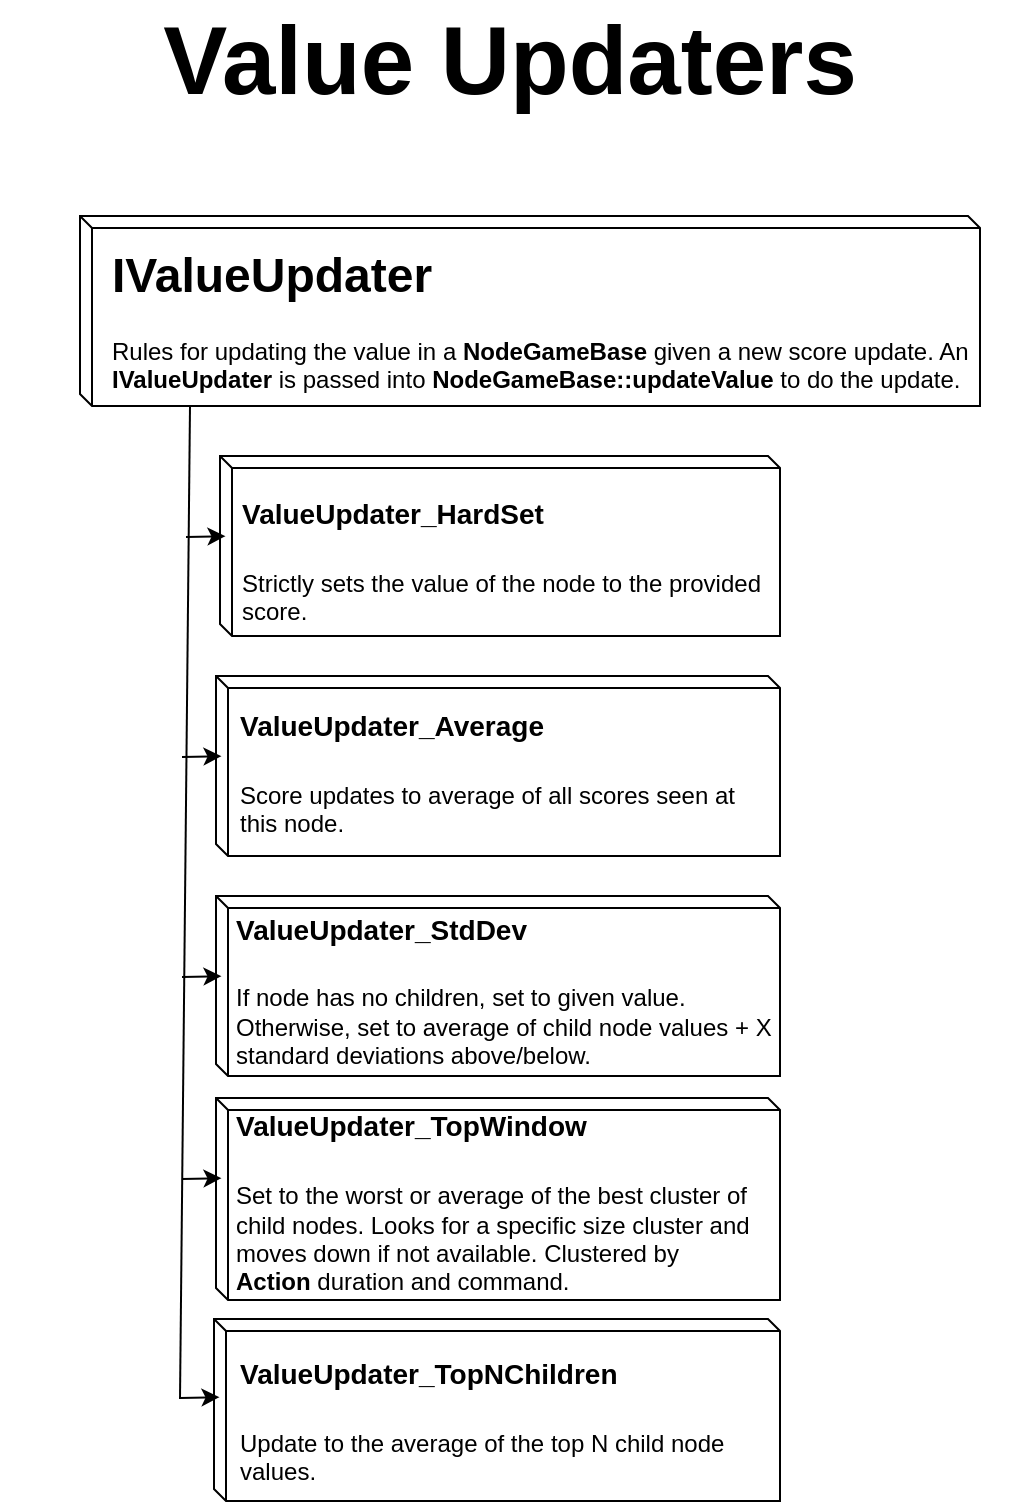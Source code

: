 <mxfile version="10.7.7" type="device"><diagram id="rCdFD5vd22h7UfwDFO7S" name="Page-1"><mxGraphModel dx="4010" dy="1624" grid="1" gridSize="10" guides="1" tooltips="1" connect="1" arrows="1" fold="1" page="1" pageScale="1" pageWidth="291" pageHeight="413" math="0" shadow="0"><root><mxCell id="0"/><mxCell id="1" parent="0"/><mxCell id="1UDZrGB3hY4PPBCnmtos-1" value="&lt;font style=&quot;font-size: 48px&quot;&gt;&lt;b&gt;Value Updaters&lt;/b&gt;&lt;/font&gt;" style="text;html=1;strokeColor=none;fillColor=none;align=center;verticalAlign=middle;whiteSpace=wrap;rounded=0;" vertex="1" parent="1"><mxGeometry x="-2586" y="1263.5" width="510" height="40" as="geometry"/></mxCell><mxCell id="1UDZrGB3hY4PPBCnmtos-2" value="" style="shape=cube;whiteSpace=wrap;html=1;boundedLbl=1;backgroundOutline=1;size=6;" vertex="1" parent="1"><mxGeometry x="-2546" y="1362" width="450" height="95" as="geometry"/></mxCell><mxCell id="1UDZrGB3hY4PPBCnmtos-3" value="&lt;h1&gt;IValueUpdater&lt;/h1&gt;&lt;p&gt;Rules for updating the value in a &lt;b&gt;NodeGameBase&lt;/b&gt;&amp;nbsp;given a new score update. An &lt;b&gt;IValueUpdater&lt;/b&gt;&amp;nbsp;is passed into &lt;b&gt;NodeGameBase::updateValue&lt;/b&gt;&amp;nbsp;to do the update.&lt;/p&gt;&lt;p&gt;&lt;b&gt;&lt;br&gt;&lt;/b&gt;&lt;/p&gt;" style="text;html=1;strokeColor=none;fillColor=none;spacing=5;spacingTop=-20;whiteSpace=wrap;overflow=hidden;rounded=0;" vertex="1" parent="1"><mxGeometry x="-2535" y="1372" width="449" height="85" as="geometry"/></mxCell><mxCell id="1UDZrGB3hY4PPBCnmtos-4" value="" style="shape=cube;whiteSpace=wrap;html=1;boundedLbl=1;backgroundOutline=1;size=6;" vertex="1" parent="1"><mxGeometry x="-2476" y="1482" width="280" height="90" as="geometry"/></mxCell><mxCell id="1UDZrGB3hY4PPBCnmtos-5" value="" style="endArrow=classic;html=1;entryX=0;entryY=0;entryDx=0;entryDy=39.5;entryPerimeter=0;" edge="1" parent="1"><mxGeometry width="50" height="50" relative="1" as="geometry"><mxPoint x="-2493" y="1522.5" as="sourcePoint"/><mxPoint x="-2473.235" y="1522.088" as="targetPoint"/></mxGeometry></mxCell><mxCell id="1UDZrGB3hY4PPBCnmtos-6" value="" style="shape=cube;whiteSpace=wrap;html=1;boundedLbl=1;backgroundOutline=1;size=6;" vertex="1" parent="1"><mxGeometry x="-2478" y="1592" width="282" height="90" as="geometry"/></mxCell><mxCell id="1UDZrGB3hY4PPBCnmtos-7" value="" style="endArrow=classic;html=1;entryX=0;entryY=0;entryDx=0;entryDy=39.5;entryPerimeter=0;" edge="1" parent="1"><mxGeometry width="50" height="50" relative="1" as="geometry"><mxPoint x="-2495.0" y="1632.5" as="sourcePoint"/><mxPoint x="-2475.235" y="1632.088" as="targetPoint"/></mxGeometry></mxCell><mxCell id="1UDZrGB3hY4PPBCnmtos-8" value="" style="shape=cube;whiteSpace=wrap;html=1;boundedLbl=1;backgroundOutline=1;size=6;" vertex="1" parent="1"><mxGeometry x="-2478" y="1702" width="282" height="90" as="geometry"/></mxCell><mxCell id="1UDZrGB3hY4PPBCnmtos-9" value="" style="endArrow=classic;html=1;entryX=0;entryY=0;entryDx=0;entryDy=39.5;entryPerimeter=0;" edge="1" parent="1"><mxGeometry width="50" height="50" relative="1" as="geometry"><mxPoint x="-2495.0" y="1742.5" as="sourcePoint"/><mxPoint x="-2475.235" y="1742.088" as="targetPoint"/></mxGeometry></mxCell><mxCell id="1UDZrGB3hY4PPBCnmtos-10" value="&lt;div style=&quot;text-align: left&quot;&gt;&lt;h1&gt;&lt;span style=&quot;font-size: 14px&quot;&gt;ValueUpdater_HardSet&lt;/span&gt;&lt;/h1&gt;&lt;/div&gt;&lt;div style=&quot;text-align: left&quot;&gt;Strictly sets the value of the node to the provided score.&lt;/div&gt;" style="text;html=1;strokeColor=none;fillColor=none;align=center;verticalAlign=middle;whiteSpace=wrap;rounded=0;" vertex="1" parent="1"><mxGeometry x="-2466" y="1485.5" width="264" height="73" as="geometry"/></mxCell><mxCell id="1UDZrGB3hY4PPBCnmtos-11" value="&lt;div style=&quot;text-align: left&quot;&gt;&lt;h1&gt;&lt;span style=&quot;font-size: 14px&quot;&gt;ValueUpdater_Average&lt;/span&gt;&lt;/h1&gt;&lt;/div&gt;&lt;div style=&quot;text-align: left&quot;&gt;Score updates to average of all scores seen at this node.&lt;/div&gt;" style="text;html=1;strokeColor=none;fillColor=none;align=center;verticalAlign=middle;whiteSpace=wrap;rounded=0;" vertex="1" parent="1"><mxGeometry x="-2467" y="1603" width="271" height="50" as="geometry"/></mxCell><mxCell id="1UDZrGB3hY4PPBCnmtos-12" value="&lt;div style=&quot;text-align: left&quot;&gt;&lt;h1&gt;&lt;span style=&quot;font-size: 14px&quot;&gt;ValueUpdater_StdDev&lt;/span&gt;&lt;/h1&gt;&lt;/div&gt;&lt;div style=&quot;text-align: left&quot;&gt;If node has no children, set to given value. Otherwise, set to average of child node values + X standard deviations above/below.&lt;/div&gt;" style="text;html=1;strokeColor=none;fillColor=none;align=center;verticalAlign=middle;whiteSpace=wrap;rounded=0;" vertex="1" parent="1"><mxGeometry x="-2469" y="1702" width="273" height="70" as="geometry"/></mxCell><mxCell id="1UDZrGB3hY4PPBCnmtos-13" value="" style="shape=cube;whiteSpace=wrap;html=1;boundedLbl=1;backgroundOutline=1;size=6;" vertex="1" parent="1"><mxGeometry x="-2478" y="1803" width="282" height="101" as="geometry"/></mxCell><mxCell id="1UDZrGB3hY4PPBCnmtos-14" value="" style="endArrow=classic;html=1;entryX=0;entryY=0;entryDx=0;entryDy=39.5;entryPerimeter=0;" edge="1" parent="1"><mxGeometry width="50" height="50" relative="1" as="geometry"><mxPoint x="-2495.0" y="1843.5" as="sourcePoint"/><mxPoint x="-2475.235" y="1843.088" as="targetPoint"/></mxGeometry></mxCell><mxCell id="1UDZrGB3hY4PPBCnmtos-15" value="&lt;div style=&quot;text-align: left&quot;&gt;&lt;h1&gt;&lt;span style=&quot;font-size: 14px&quot;&gt;ValueUpdater_TopWindow&lt;/span&gt;&lt;/h1&gt;&lt;/div&gt;&lt;div style=&quot;text-align: left&quot;&gt;Set to the worst or average of the best cluster of child nodes. Looks for a specific size cluster and moves down if not available. Clustered by &lt;b&gt;Action&lt;/b&gt;&amp;nbsp;duration and command.&lt;/div&gt;" style="text;html=1;strokeColor=none;fillColor=none;align=center;verticalAlign=middle;whiteSpace=wrap;rounded=0;" vertex="1" parent="1"><mxGeometry x="-2469" y="1806.5" width="274" height="73" as="geometry"/></mxCell><mxCell id="1UDZrGB3hY4PPBCnmtos-16" value="" style="shape=cube;whiteSpace=wrap;html=1;boundedLbl=1;backgroundOutline=1;size=6;" vertex="1" parent="1"><mxGeometry x="-2479" y="1913.5" width="283" height="91" as="geometry"/></mxCell><mxCell id="1UDZrGB3hY4PPBCnmtos-17" value="" style="endArrow=classic;html=1;entryX=0;entryY=0;entryDx=0;entryDy=39.5;entryPerimeter=0;" edge="1" parent="1"><mxGeometry width="50" height="50" relative="1" as="geometry"><mxPoint x="-2496.0" y="1953" as="sourcePoint"/><mxPoint x="-2476.235" y="1952.588" as="targetPoint"/></mxGeometry></mxCell><mxCell id="1UDZrGB3hY4PPBCnmtos-18" value="&lt;div style=&quot;text-align: left&quot;&gt;&lt;h1&gt;&lt;span style=&quot;font-size: 14px&quot;&gt;ValueUpdater_TopNChildren&lt;/span&gt;&lt;/h1&gt;&lt;/div&gt;&lt;div style=&quot;text-align: left&quot;&gt;Update to the average of the top N child node values.&lt;/div&gt;" style="text;html=1;strokeColor=none;fillColor=none;align=center;verticalAlign=middle;whiteSpace=wrap;rounded=0;" vertex="1" parent="1"><mxGeometry x="-2467" y="1915.5" width="275" height="73" as="geometry"/></mxCell><mxCell id="1UDZrGB3hY4PPBCnmtos-19" value="" style="endArrow=none;html=1;" edge="1" parent="1"><mxGeometry width="50" height="50" relative="1" as="geometry"><mxPoint x="-2496.0" y="1953.5" as="sourcePoint"/><mxPoint x="-2491.0" y="1457" as="targetPoint"/></mxGeometry></mxCell></root></mxGraphModel></diagram></mxfile>